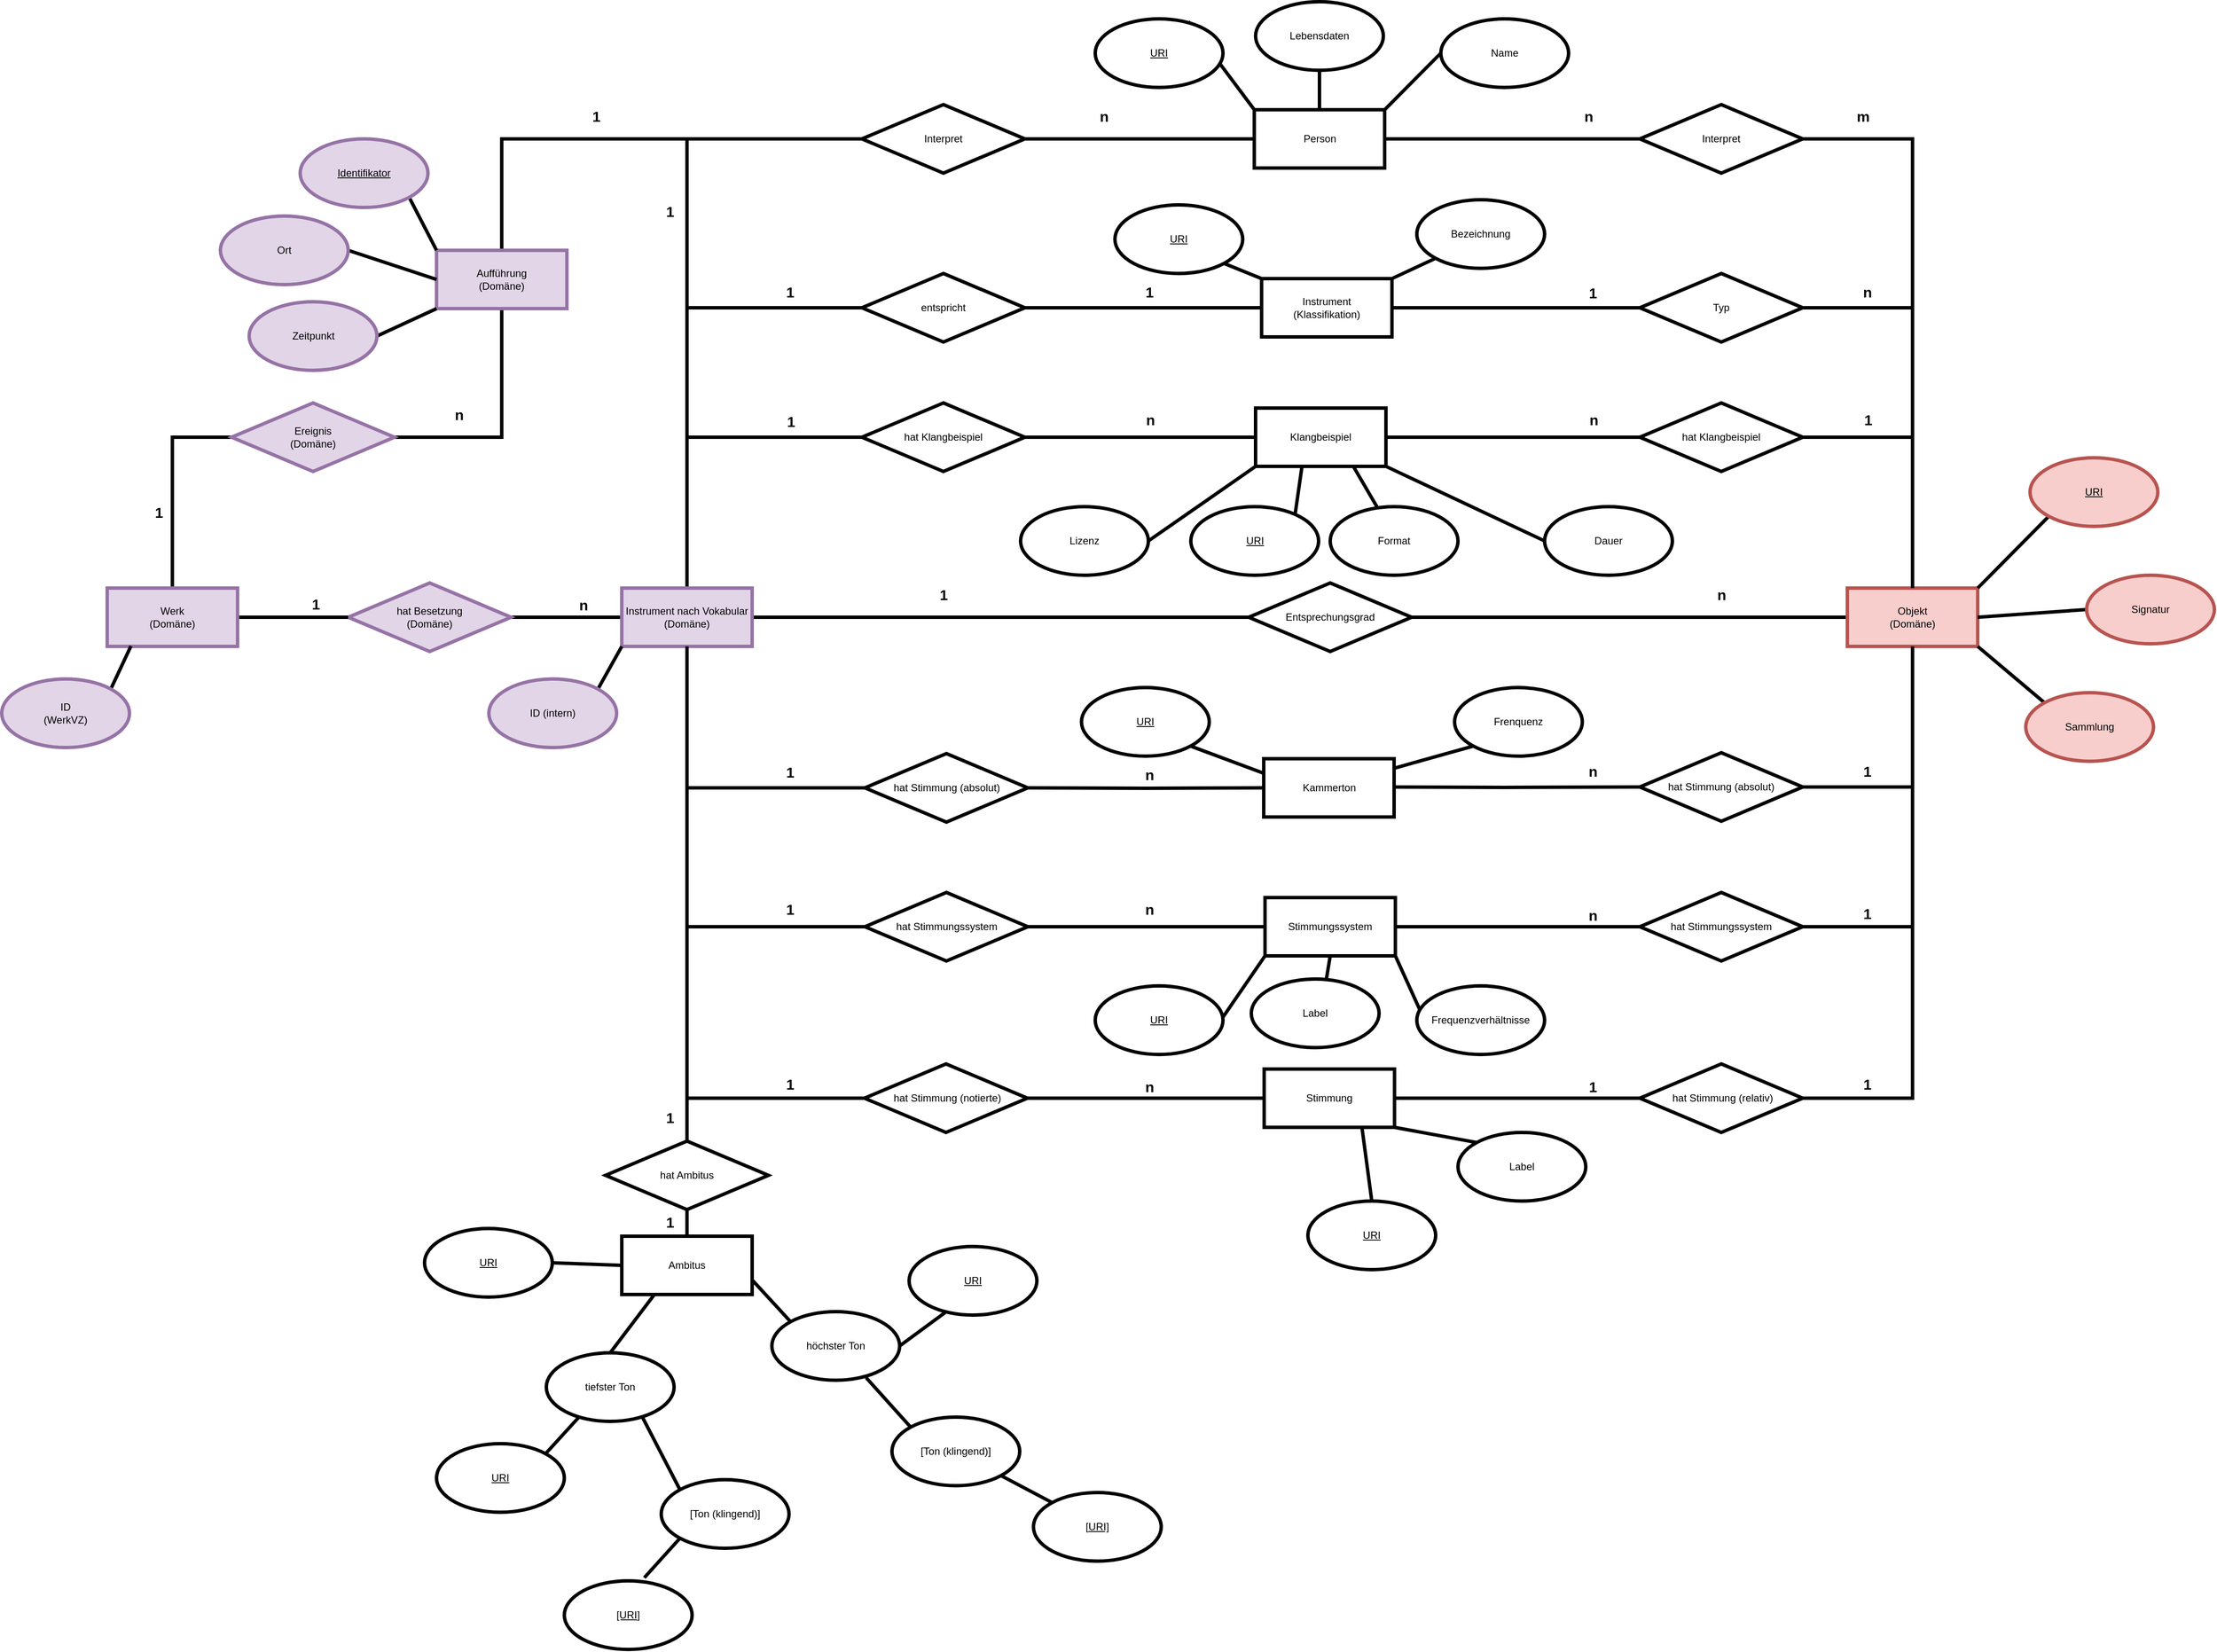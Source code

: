 <mxfile version="12.9.11" type="device"><diagram id="0" name="Page-1"><mxGraphModel dx="1773" dy="1797" grid="1" gridSize="10" guides="1" tooltips="1" connect="1" arrows="0" fold="1" page="1" pageScale="1" pageWidth="827" pageHeight="1169" math="0" shadow="0"><root><mxCell id="0"/><mxCell id="1" parent="0"/><mxCell id="m6ph0pmmL7J3zKuTAGov-68" style="edgeStyle=orthogonalEdgeStyle;rounded=0;orthogonalLoop=1;jettySize=auto;html=1;exitX=1;exitY=0.5;exitDx=0;exitDy=0;entryX=0;entryY=0.5;entryDx=0;entryDy=0;endArrow=none;endFill=0;strokeWidth=4;" parent="1" source="m6ph0pmmL7J3zKuTAGov-38" target="m6ph0pmmL7J3zKuTAGov-53" edge="1"><mxGeometry relative="1" as="geometry"><mxPoint x="216" y="238" as="sourcePoint"/></mxGeometry></mxCell><mxCell id="m6ph0pmmL7J3zKuTAGov-38" value="hat Besetzung&lt;br&gt;(Domäne)" style="rhombus;whiteSpace=wrap;html=1;strokeWidth=4;fillColor=#e1d5e7;strokeColor=#9673a6;" parent="1" vertex="1"><mxGeometry x="-134" y="198" width="190" height="80" as="geometry"/></mxCell><mxCell id="m6ph0pmmL7J3zKuTAGov-72" style="edgeStyle=orthogonalEdgeStyle;rounded=0;orthogonalLoop=1;jettySize=auto;html=1;exitX=1;exitY=0.5;exitDx=0;exitDy=0;entryX=0;entryY=0.5;entryDx=0;entryDy=0;endArrow=none;endFill=0;strokeWidth=4;" parent="1" source="m6ph0pmmL7J3zKuTAGov-44" target="m6ph0pmmL7J3zKuTAGov-56" edge="1"><mxGeometry relative="1" as="geometry"/></mxCell><mxCell id="m6ph0pmmL7J3zKuTAGov-44" value="Interpret" style="rhombus;whiteSpace=wrap;html=1;strokeWidth=4;" parent="1" vertex="1"><mxGeometry x="465" y="-360" width="190" height="80" as="geometry"/></mxCell><mxCell id="m6ph0pmmL7J3zKuTAGov-74" style="edgeStyle=orthogonalEdgeStyle;rounded=0;orthogonalLoop=1;jettySize=auto;html=1;exitX=1;exitY=0.5;exitDx=0;exitDy=0;entryX=0;entryY=0.5;entryDx=0;entryDy=0;endArrow=none;endFill=0;strokeWidth=4;" parent="1" source="m6ph0pmmL7J3zKuTAGov-46" target="m6ph0pmmL7J3zKuTAGov-52" edge="1"><mxGeometry relative="1" as="geometry"/></mxCell><mxCell id="m6ph0pmmL7J3zKuTAGov-46" value="entspricht" style="rhombus;whiteSpace=wrap;html=1;strokeWidth=4;" parent="1" vertex="1"><mxGeometry x="465" y="-163" width="190" height="80" as="geometry"/></mxCell><mxCell id="m6ph0pmmL7J3zKuTAGov-62" style="edgeStyle=orthogonalEdgeStyle;rounded=0;orthogonalLoop=1;jettySize=auto;html=1;exitX=0;exitY=0.5;exitDx=0;exitDy=0;entryX=1;entryY=0.5;entryDx=0;entryDy=0;endArrow=none;endFill=0;strokeWidth=4;" parent="1" source="m6ph0pmmL7J3zKuTAGov-47" target="m6ph0pmmL7J3zKuTAGov-53" edge="1"><mxGeometry relative="1" as="geometry"/></mxCell><mxCell id="m6ph0pmmL7J3zKuTAGov-63" style="edgeStyle=orthogonalEdgeStyle;rounded=0;orthogonalLoop=1;jettySize=auto;html=1;exitX=1;exitY=0.5;exitDx=0;exitDy=0;entryX=0;entryY=0.5;entryDx=0;entryDy=0;endArrow=none;endFill=0;strokeWidth=4;" parent="1" source="m6ph0pmmL7J3zKuTAGov-47" target="m6ph0pmmL7J3zKuTAGov-51" edge="1"><mxGeometry relative="1" as="geometry"><mxPoint x="1333" y="238" as="sourcePoint"/></mxGeometry></mxCell><mxCell id="m6ph0pmmL7J3zKuTAGov-47" value="Entsprechungsgrad" style="rhombus;whiteSpace=wrap;html=1;strokeWidth=4;" parent="1" vertex="1"><mxGeometry x="916" y="198" width="190" height="80" as="geometry"/></mxCell><mxCell id="m6ph0pmmL7J3zKuTAGov-67" style="edgeStyle=orthogonalEdgeStyle;rounded=0;orthogonalLoop=1;jettySize=auto;html=1;exitX=1;exitY=0.5;exitDx=0;exitDy=0;entryX=0;entryY=0.5;entryDx=0;entryDy=0;endArrow=none;endFill=0;strokeWidth=4;" parent="1" source="m6ph0pmmL7J3zKuTAGov-50" target="m6ph0pmmL7J3zKuTAGov-38" edge="1"><mxGeometry relative="1" as="geometry"/></mxCell><mxCell id="Y8khc2EA3Mad9_BCeof_-4" style="edgeStyle=orthogonalEdgeStyle;rounded=0;orthogonalLoop=1;jettySize=auto;html=1;exitX=0.5;exitY=0;exitDx=0;exitDy=0;entryX=0;entryY=0.5;entryDx=0;entryDy=0;endArrow=none;endFill=0;strokeWidth=4;" parent="1" source="m6ph0pmmL7J3zKuTAGov-50" target="Y8khc2EA3Mad9_BCeof_-1" edge="1"><mxGeometry relative="1" as="geometry"/></mxCell><mxCell id="m6ph0pmmL7J3zKuTAGov-50" value="Werk&lt;br&gt;(Domäne)" style="rounded=0;whiteSpace=wrap;html=1;strokeWidth=4;fillColor=#e1d5e7;strokeColor=#9673a6;" parent="1" vertex="1"><mxGeometry x="-415" y="204" width="152" height="68" as="geometry"/></mxCell><mxCell id="m6ph0pmmL7J3zKuTAGov-69" style="edgeStyle=orthogonalEdgeStyle;rounded=0;orthogonalLoop=1;jettySize=auto;html=1;exitX=0.5;exitY=0;exitDx=0;exitDy=0;entryX=1;entryY=0.5;entryDx=0;entryDy=0;endArrow=none;endFill=0;strokeWidth=4;" parent="1" source="m6ph0pmmL7J3zKuTAGov-51" target="m6ph0pmmL7J3zKuTAGov-55" edge="1"><mxGeometry relative="1" as="geometry"/></mxCell><mxCell id="m6ph0pmmL7J3zKuTAGov-51" value="Objekt&lt;br&gt;(Domäne)" style="rounded=0;whiteSpace=wrap;html=1;strokeWidth=4;fillColor=#f8cecc;strokeColor=#b85450;" parent="1" vertex="1"><mxGeometry x="1614" y="204" width="152" height="68" as="geometry"/></mxCell><mxCell id="m6ph0pmmL7J3zKuTAGov-52" value="Instrument &lt;br&gt;(Klassifikation)" style="rounded=0;whiteSpace=wrap;html=1;strokeWidth=4;" parent="1" vertex="1"><mxGeometry x="931" y="-157" width="152" height="68" as="geometry"/></mxCell><mxCell id="m6ph0pmmL7J3zKuTAGov-71" style="edgeStyle=orthogonalEdgeStyle;rounded=0;orthogonalLoop=1;jettySize=auto;html=1;exitX=0.5;exitY=0;exitDx=0;exitDy=0;entryX=0;entryY=0.5;entryDx=0;entryDy=0;endArrow=none;endFill=0;strokeWidth=4;" parent="1" source="m6ph0pmmL7J3zKuTAGov-53" target="m6ph0pmmL7J3zKuTAGov-44" edge="1"><mxGeometry relative="1" as="geometry"/></mxCell><mxCell id="m6ph0pmmL7J3zKuTAGov-73" style="edgeStyle=orthogonalEdgeStyle;rounded=0;orthogonalLoop=1;jettySize=auto;html=1;exitX=0.5;exitY=0;exitDx=0;exitDy=0;endArrow=none;endFill=0;entryX=0;entryY=0.5;entryDx=0;entryDy=0;strokeWidth=4;" parent="1" source="m6ph0pmmL7J3zKuTAGov-53" target="m6ph0pmmL7J3zKuTAGov-46" edge="1"><mxGeometry relative="1" as="geometry"><mxPoint x="299" y="61" as="targetPoint"/></mxGeometry></mxCell><mxCell id="m6ph0pmmL7J3zKuTAGov-75" style="edgeStyle=orthogonalEdgeStyle;rounded=0;orthogonalLoop=1;jettySize=auto;html=1;exitX=0.5;exitY=0;exitDx=0;exitDy=0;entryX=0;entryY=0.5;entryDx=0;entryDy=0;endArrow=none;endFill=0;strokeWidth=4;" parent="1" source="m6ph0pmmL7J3zKuTAGov-53" target="m6ph0pmmL7J3zKuTAGov-59" edge="1"><mxGeometry relative="1" as="geometry"/></mxCell><mxCell id="m6ph0pmmL7J3zKuTAGov-92" style="edgeStyle=orthogonalEdgeStyle;rounded=0;orthogonalLoop=1;jettySize=auto;html=1;exitX=0.5;exitY=1;exitDx=0;exitDy=0;entryX=0;entryY=0.5;entryDx=0;entryDy=0;endArrow=none;endFill=0;strokeWidth=4;" parent="1" source="m6ph0pmmL7J3zKuTAGov-53" target="m6ph0pmmL7J3zKuTAGov-88" edge="1"><mxGeometry relative="1" as="geometry"/></mxCell><mxCell id="m6ph0pmmL7J3zKuTAGov-103" style="edgeStyle=orthogonalEdgeStyle;rounded=0;orthogonalLoop=1;jettySize=auto;html=1;exitX=0.5;exitY=1;exitDx=0;exitDy=0;entryX=0;entryY=0.5;entryDx=0;entryDy=0;endArrow=none;endFill=0;strokeWidth=4;" parent="1" source="m6ph0pmmL7J3zKuTAGov-53" target="m6ph0pmmL7J3zKuTAGov-91" edge="1"><mxGeometry relative="1" as="geometry"/></mxCell><mxCell id="m6ph0pmmL7J3zKuTAGov-53" value="Instrument nach Vokabular&lt;br&gt;(Domäne)" style="rounded=0;whiteSpace=wrap;html=1;strokeWidth=4;fillColor=#e1d5e7;strokeColor=#9673a6;" parent="1" vertex="1"><mxGeometry x="185" y="204" width="152" height="68" as="geometry"/></mxCell><mxCell id="m6ph0pmmL7J3zKuTAGov-70" style="edgeStyle=orthogonalEdgeStyle;rounded=0;orthogonalLoop=1;jettySize=auto;html=1;exitX=0;exitY=0.5;exitDx=0;exitDy=0;entryX=1;entryY=0.5;entryDx=0;entryDy=0;endArrow=none;endFill=0;strokeWidth=4;" parent="1" source="m6ph0pmmL7J3zKuTAGov-55" target="m6ph0pmmL7J3zKuTAGov-56" edge="1"><mxGeometry relative="1" as="geometry"/></mxCell><mxCell id="m6ph0pmmL7J3zKuTAGov-55" value="Interpret" style="rhombus;whiteSpace=wrap;html=1;strokeWidth=4;" parent="1" vertex="1"><mxGeometry x="1372" y="-360" width="190" height="80" as="geometry"/></mxCell><mxCell id="m6ph0pmmL7J3zKuTAGov-56" value="Person" style="rounded=0;whiteSpace=wrap;html=1;strokeWidth=4;" parent="1" vertex="1"><mxGeometry x="922.5" y="-354" width="152" height="68" as="geometry"/></mxCell><mxCell id="m6ph0pmmL7J3zKuTAGov-65" style="edgeStyle=orthogonalEdgeStyle;rounded=0;orthogonalLoop=1;jettySize=auto;html=1;exitX=1;exitY=0.5;exitDx=0;exitDy=0;entryX=0;entryY=0.5;entryDx=0;entryDy=0;endArrow=none;endFill=0;strokeWidth=4;" parent="1" source="m6ph0pmmL7J3zKuTAGov-57" target="m6ph0pmmL7J3zKuTAGov-58" edge="1"><mxGeometry relative="1" as="geometry"/></mxCell><mxCell id="m6ph0pmmL7J3zKuTAGov-152" style="rounded=0;orthogonalLoop=1;jettySize=auto;html=1;exitX=0;exitY=1;exitDx=0;exitDy=0;entryX=1;entryY=0.5;entryDx=0;entryDy=0;endArrow=none;endFill=0;strokeWidth=4;" parent="1" source="m6ph0pmmL7J3zKuTAGov-57" target="m6ph0pmmL7J3zKuTAGov-151" edge="1"><mxGeometry relative="1" as="geometry"/></mxCell><mxCell id="m6ph0pmmL7J3zKuTAGov-153" style="rounded=0;orthogonalLoop=1;jettySize=auto;html=1;exitX=0.355;exitY=1.015;exitDx=0;exitDy=0;entryX=0.815;entryY=0.125;entryDx=0;entryDy=0;endArrow=none;endFill=0;strokeWidth=4;entryPerimeter=0;exitPerimeter=0;" parent="1" source="m6ph0pmmL7J3zKuTAGov-57" target="m6ph0pmmL7J3zKuTAGov-120" edge="1"><mxGeometry relative="1" as="geometry"/></mxCell><mxCell id="m6ph0pmmL7J3zKuTAGov-154" style="rounded=0;orthogonalLoop=1;jettySize=auto;html=1;exitX=0.75;exitY=1;exitDx=0;exitDy=0;endArrow=none;endFill=0;strokeWidth=4;entryX=0.369;entryY=0.013;entryDx=0;entryDy=0;entryPerimeter=0;" parent="1" source="m6ph0pmmL7J3zKuTAGov-57" target="m6ph0pmmL7J3zKuTAGov-150" edge="1"><mxGeometry relative="1" as="geometry"><mxPoint x="1033" y="-127" as="targetPoint"/></mxGeometry></mxCell><mxCell id="m6ph0pmmL7J3zKuTAGov-155" style="rounded=0;orthogonalLoop=1;jettySize=auto;html=1;exitX=1;exitY=1;exitDx=0;exitDy=0;entryX=0;entryY=0.5;entryDx=0;entryDy=0;endArrow=none;endFill=0;strokeWidth=4;" parent="1" source="m6ph0pmmL7J3zKuTAGov-57" target="m6ph0pmmL7J3zKuTAGov-121" edge="1"><mxGeometry relative="1" as="geometry"/></mxCell><mxCell id="m6ph0pmmL7J3zKuTAGov-57" value="Klangbeispiel" style="rounded=0;whiteSpace=wrap;html=1;strokeWidth=4;" parent="1" vertex="1"><mxGeometry x="924" y="-6" width="152" height="68" as="geometry"/></mxCell><mxCell id="m6ph0pmmL7J3zKuTAGov-66" style="edgeStyle=orthogonalEdgeStyle;rounded=0;orthogonalLoop=1;jettySize=auto;html=1;exitX=1;exitY=0.5;exitDx=0;exitDy=0;entryX=0.5;entryY=0;entryDx=0;entryDy=0;endArrow=none;endFill=0;strokeWidth=4;" parent="1" source="m6ph0pmmL7J3zKuTAGov-58" target="m6ph0pmmL7J3zKuTAGov-51" edge="1"><mxGeometry relative="1" as="geometry"><mxPoint x="1725" y="125" as="targetPoint"/></mxGeometry></mxCell><mxCell id="m6ph0pmmL7J3zKuTAGov-58" value="hat Klangbeispiel" style="rhombus;whiteSpace=wrap;html=1;strokeWidth=4;" parent="1" vertex="1"><mxGeometry x="1372" y="-12" width="190" height="80" as="geometry"/></mxCell><mxCell id="m6ph0pmmL7J3zKuTAGov-76" style="edgeStyle=orthogonalEdgeStyle;rounded=0;orthogonalLoop=1;jettySize=auto;html=1;exitX=1;exitY=0.5;exitDx=0;exitDy=0;entryX=0;entryY=0.5;entryDx=0;entryDy=0;endArrow=none;endFill=0;strokeWidth=4;" parent="1" source="m6ph0pmmL7J3zKuTAGov-59" target="m6ph0pmmL7J3zKuTAGov-57" edge="1"><mxGeometry relative="1" as="geometry"/></mxCell><mxCell id="m6ph0pmmL7J3zKuTAGov-59" value="hat Klangbeispiel" style="rhombus;whiteSpace=wrap;html=1;strokeWidth=4;" parent="1" vertex="1"><mxGeometry x="465" y="-12" width="190" height="80" as="geometry"/></mxCell><mxCell id="m6ph0pmmL7J3zKuTAGov-78" style="edgeStyle=orthogonalEdgeStyle;rounded=0;orthogonalLoop=1;jettySize=auto;html=1;exitX=1;exitY=0.5;exitDx=0;exitDy=0;entryX=0.5;entryY=0;entryDx=0;entryDy=0;endArrow=none;endFill=0;strokeWidth=4;" parent="1" source="m6ph0pmmL7J3zKuTAGov-77" target="m6ph0pmmL7J3zKuTAGov-51" edge="1"><mxGeometry relative="1" as="geometry"/></mxCell><mxCell id="m6ph0pmmL7J3zKuTAGov-79" style="rounded=0;orthogonalLoop=1;jettySize=auto;html=1;exitX=0;exitY=0.5;exitDx=0;exitDy=0;entryX=1;entryY=0.5;entryDx=0;entryDy=0;endArrow=none;endFill=0;edgeStyle=orthogonalEdgeStyle;strokeWidth=4;" parent="1" source="m6ph0pmmL7J3zKuTAGov-77" target="m6ph0pmmL7J3zKuTAGov-52" edge="1"><mxGeometry relative="1" as="geometry"/></mxCell><mxCell id="m6ph0pmmL7J3zKuTAGov-77" value="Typ" style="rhombus;whiteSpace=wrap;html=1;strokeWidth=4;" parent="1" vertex="1"><mxGeometry x="1372" y="-163" width="190" height="80" as="geometry"/></mxCell><mxCell id="m6ph0pmmL7J3zKuTAGov-81" value="Ambitus" style="rounded=0;whiteSpace=wrap;html=1;strokeWidth=4;" parent="1" vertex="1"><mxGeometry x="185" y="960" width="152" height="68" as="geometry"/></mxCell><mxCell id="m6ph0pmmL7J3zKuTAGov-101" style="edgeStyle=orthogonalEdgeStyle;rounded=0;orthogonalLoop=1;jettySize=auto;html=1;exitX=1;exitY=0.5;exitDx=0;exitDy=0;entryX=0;entryY=0.5;entryDx=0;entryDy=0;endArrow=none;endFill=0;strokeWidth=4;" parent="1" source="m6ph0pmmL7J3zKuTAGov-82" target="m6ph0pmmL7J3zKuTAGov-100" edge="1"><mxGeometry relative="1" as="geometry"/></mxCell><mxCell id="m6ph0pmmL7J3zKuTAGov-82" value="Stimmungssystem" style="rounded=0;whiteSpace=wrap;html=1;strokeWidth=4;" parent="1" vertex="1"><mxGeometry x="935" y="565" width="152" height="68" as="geometry"/></mxCell><mxCell id="m6ph0pmmL7J3zKuTAGov-94" style="edgeStyle=orthogonalEdgeStyle;rounded=0;orthogonalLoop=1;jettySize=auto;html=1;exitX=1;exitY=0.5;exitDx=0;exitDy=0;endArrow=none;endFill=0;strokeWidth=4;entryX=0;entryY=0.5;entryDx=0;entryDy=0;" parent="1" target="m6ph0pmmL7J3zKuTAGov-89" edge="1"><mxGeometry relative="1" as="geometry"><mxPoint x="1056.25" y="436" as="sourcePoint"/><mxPoint x="1342.75" y="403" as="targetPoint"/></mxGeometry></mxCell><mxCell id="m6ph0pmmL7J3zKuTAGov-83" value="Kammerton" style="rounded=0;whiteSpace=wrap;html=1;strokeWidth=4;" parent="1" vertex="1"><mxGeometry x="933.5" y="403" width="152" height="68" as="geometry"/></mxCell><mxCell id="m6ph0pmmL7J3zKuTAGov-110" style="edgeStyle=orthogonalEdgeStyle;rounded=0;orthogonalLoop=1;jettySize=auto;html=1;exitX=0.5;exitY=0;exitDx=0;exitDy=0;entryX=0.5;entryY=1;entryDx=0;entryDy=0;endArrow=none;endFill=0;strokeWidth=4;" parent="1" source="m6ph0pmmL7J3zKuTAGov-87" target="m6ph0pmmL7J3zKuTAGov-53" edge="1"><mxGeometry relative="1" as="geometry"><mxPoint x="263" y="582" as="sourcePoint"/></mxGeometry></mxCell><mxCell id="m6ph0pmmL7J3zKuTAGov-111" style="edgeStyle=orthogonalEdgeStyle;rounded=0;orthogonalLoop=1;jettySize=auto;html=1;exitX=0.5;exitY=1;exitDx=0;exitDy=0;entryX=0.5;entryY=0;entryDx=0;entryDy=0;endArrow=none;endFill=0;strokeWidth=4;" parent="1" source="m6ph0pmmL7J3zKuTAGov-87" target="m6ph0pmmL7J3zKuTAGov-81" edge="1"><mxGeometry relative="1" as="geometry"><mxPoint x="261" y="916" as="sourcePoint"/></mxGeometry></mxCell><mxCell id="m6ph0pmmL7J3zKuTAGov-87" value="hat Ambitus" style="rhombus;whiteSpace=wrap;html=1;strokeWidth=4;" parent="1" vertex="1"><mxGeometry x="166" y="849" width="190" height="80" as="geometry"/></mxCell><mxCell id="m6ph0pmmL7J3zKuTAGov-93" style="edgeStyle=orthogonalEdgeStyle;rounded=0;orthogonalLoop=1;jettySize=auto;html=1;exitX=1;exitY=0.5;exitDx=0;exitDy=0;entryX=0;entryY=0.5;entryDx=0;entryDy=0;endArrow=none;endFill=0;strokeWidth=4;" parent="1" target="m6ph0pmmL7J3zKuTAGov-83" edge="1"><mxGeometry relative="1" as="geometry"><mxPoint x="658.5" y="437" as="sourcePoint"/></mxGeometry></mxCell><mxCell id="m6ph0pmmL7J3zKuTAGov-88" value="hat Stimmung (absolut)" style="rhombus;whiteSpace=wrap;html=1;strokeWidth=4;" parent="1" vertex="1"><mxGeometry x="468.5" y="397" width="190" height="80" as="geometry"/></mxCell><mxCell id="m6ph0pmmL7J3zKuTAGov-95" style="edgeStyle=orthogonalEdgeStyle;rounded=0;orthogonalLoop=1;jettySize=auto;html=1;exitX=1;exitY=0.5;exitDx=0;exitDy=0;entryX=0.5;entryY=1;entryDx=0;entryDy=0;endArrow=none;endFill=0;strokeWidth=4;" parent="1" source="m6ph0pmmL7J3zKuTAGov-89" target="m6ph0pmmL7J3zKuTAGov-51" edge="1"><mxGeometry relative="1" as="geometry"/></mxCell><mxCell id="m6ph0pmmL7J3zKuTAGov-89" value="hat Stimmung (absolut)" style="rhombus;whiteSpace=wrap;html=1;strokeWidth=4;" parent="1" vertex="1"><mxGeometry x="1372" y="396" width="190" height="80" as="geometry"/></mxCell><mxCell id="m6ph0pmmL7J3zKuTAGov-108" style="edgeStyle=orthogonalEdgeStyle;rounded=0;orthogonalLoop=1;jettySize=auto;html=1;exitX=1;exitY=0.5;exitDx=0;exitDy=0;entryX=0;entryY=0.5;entryDx=0;entryDy=0;endArrow=none;endFill=0;strokeWidth=4;" parent="1" source="m6ph0pmmL7J3zKuTAGov-90" target="m6ph0pmmL7J3zKuTAGov-105" edge="1"><mxGeometry relative="1" as="geometry"/></mxCell><mxCell id="m6ph0pmmL7J3zKuTAGov-90" value="Stimmung" style="rounded=0;whiteSpace=wrap;html=1;strokeWidth=4;" parent="1" vertex="1"><mxGeometry x="934" y="765" width="152" height="68" as="geometry"/></mxCell><mxCell id="m6ph0pmmL7J3zKuTAGov-104" style="edgeStyle=orthogonalEdgeStyle;rounded=0;orthogonalLoop=1;jettySize=auto;html=1;exitX=1;exitY=0.5;exitDx=0;exitDy=0;entryX=0;entryY=0.5;entryDx=0;entryDy=0;endArrow=none;endFill=0;strokeWidth=4;" parent="1" source="m6ph0pmmL7J3zKuTAGov-91" target="m6ph0pmmL7J3zKuTAGov-90" edge="1"><mxGeometry relative="1" as="geometry"/></mxCell><mxCell id="m6ph0pmmL7J3zKuTAGov-91" value="&amp;nbsp;hat Stimmung (notierte)" style="rhombus;whiteSpace=wrap;html=1;strokeWidth=4;" parent="1" vertex="1"><mxGeometry x="468" y="759" width="190" height="80" as="geometry"/></mxCell><mxCell id="m6ph0pmmL7J3zKuTAGov-97" style="edgeStyle=orthogonalEdgeStyle;rounded=0;orthogonalLoop=1;jettySize=auto;html=1;exitX=0;exitY=0.5;exitDx=0;exitDy=0;entryX=0.5;entryY=1;entryDx=0;entryDy=0;endArrow=none;endFill=0;strokeWidth=4;" parent="1" source="m6ph0pmmL7J3zKuTAGov-96" target="m6ph0pmmL7J3zKuTAGov-53" edge="1"><mxGeometry relative="1" as="geometry"/></mxCell><mxCell id="m6ph0pmmL7J3zKuTAGov-98" style="edgeStyle=orthogonalEdgeStyle;rounded=0;orthogonalLoop=1;jettySize=auto;html=1;exitX=1;exitY=0.5;exitDx=0;exitDy=0;entryX=0;entryY=0.5;entryDx=0;entryDy=0;endArrow=none;endFill=0;strokeWidth=4;" parent="1" source="m6ph0pmmL7J3zKuTAGov-96" target="m6ph0pmmL7J3zKuTAGov-82" edge="1"><mxGeometry relative="1" as="geometry"/></mxCell><mxCell id="m6ph0pmmL7J3zKuTAGov-96" value="hat Stimmungssystem" style="rhombus;whiteSpace=wrap;html=1;strokeWidth=4;" parent="1" vertex="1"><mxGeometry x="468.5" y="559" width="190" height="80" as="geometry"/></mxCell><mxCell id="m6ph0pmmL7J3zKuTAGov-102" style="edgeStyle=orthogonalEdgeStyle;rounded=0;orthogonalLoop=1;jettySize=auto;html=1;exitX=1;exitY=0.5;exitDx=0;exitDy=0;entryX=0.5;entryY=1;entryDx=0;entryDy=0;endArrow=none;endFill=0;strokeWidth=4;" parent="1" source="m6ph0pmmL7J3zKuTAGov-100" target="m6ph0pmmL7J3zKuTAGov-51" edge="1"><mxGeometry relative="1" as="geometry"/></mxCell><mxCell id="m6ph0pmmL7J3zKuTAGov-100" value="hat Stimmungssystem" style="rhombus;whiteSpace=wrap;html=1;strokeWidth=4;" parent="1" vertex="1"><mxGeometry x="1372" y="559" width="190" height="80" as="geometry"/></mxCell><mxCell id="m6ph0pmmL7J3zKuTAGov-109" style="edgeStyle=orthogonalEdgeStyle;rounded=0;orthogonalLoop=1;jettySize=auto;html=1;exitX=1;exitY=0.5;exitDx=0;exitDy=0;entryX=0.5;entryY=1;entryDx=0;entryDy=0;endArrow=none;endFill=0;strokeWidth=4;" parent="1" source="m6ph0pmmL7J3zKuTAGov-105" target="m6ph0pmmL7J3zKuTAGov-51" edge="1"><mxGeometry relative="1" as="geometry"/></mxCell><mxCell id="m6ph0pmmL7J3zKuTAGov-105" value="&amp;nbsp;hat Stimmung (relativ)" style="rhombus;whiteSpace=wrap;html=1;strokeWidth=4;" parent="1" vertex="1"><mxGeometry x="1372" y="759" width="190" height="80" as="geometry"/></mxCell><mxCell id="m6ph0pmmL7J3zKuTAGov-120" value="&lt;u&gt;URI&lt;/u&gt;" style="ellipse;whiteSpace=wrap;html=1;strokeWidth=4;" parent="1" vertex="1"><mxGeometry x="848.5" y="109" width="149" height="80" as="geometry"/></mxCell><mxCell id="m6ph0pmmL7J3zKuTAGov-121" value="Dauer" style="ellipse;whiteSpace=wrap;html=1;strokeWidth=4;" parent="1" vertex="1"><mxGeometry x="1261" y="109" width="149" height="80" as="geometry"/></mxCell><mxCell id="m6ph0pmmL7J3zKuTAGov-156" style="edgeStyle=none;rounded=0;orthogonalLoop=1;jettySize=auto;html=1;exitX=1;exitY=1;exitDx=0;exitDy=0;entryX=0;entryY=0;entryDx=0;entryDy=0;endArrow=none;endFill=0;strokeWidth=4;" parent="1" source="m6ph0pmmL7J3zKuTAGov-122" target="m6ph0pmmL7J3zKuTAGov-52" edge="1"><mxGeometry relative="1" as="geometry"/></mxCell><mxCell id="m6ph0pmmL7J3zKuTAGov-122" value="&lt;u&gt;URI&lt;/u&gt;" style="ellipse;whiteSpace=wrap;html=1;strokeWidth=4;" parent="1" vertex="1"><mxGeometry x="760" y="-243" width="149" height="80" as="geometry"/></mxCell><mxCell id="m6ph0pmmL7J3zKuTAGov-157" style="edgeStyle=none;rounded=0;orthogonalLoop=1;jettySize=auto;html=1;exitX=0;exitY=1;exitDx=0;exitDy=0;entryX=1;entryY=0;entryDx=0;entryDy=0;endArrow=none;endFill=0;strokeWidth=4;" parent="1" source="m6ph0pmmL7J3zKuTAGov-123" target="m6ph0pmmL7J3zKuTAGov-52" edge="1"><mxGeometry relative="1" as="geometry"><mxPoint x="1134.238" y="-174.493" as="sourcePoint"/></mxGeometry></mxCell><mxCell id="m6ph0pmmL7J3zKuTAGov-123" value="Bezeichnung" style="ellipse;whiteSpace=wrap;html=1;strokeWidth=4;" parent="1" vertex="1"><mxGeometry x="1112" y="-249" width="149" height="80" as="geometry"/></mxCell><mxCell id="m6ph0pmmL7J3zKuTAGov-167" style="edgeStyle=none;rounded=0;orthogonalLoop=1;jettySize=auto;html=1;exitX=0;exitY=0;exitDx=0;exitDy=0;entryX=1;entryY=1;entryDx=0;entryDy=0;endArrow=none;endFill=0;strokeWidth=4;" parent="1" source="m6ph0pmmL7J3zKuTAGov-124" target="m6ph0pmmL7J3zKuTAGov-51" edge="1"><mxGeometry relative="1" as="geometry"/></mxCell><mxCell id="m6ph0pmmL7J3zKuTAGov-124" value="Sammlung" style="ellipse;whiteSpace=wrap;html=1;strokeWidth=4;fillColor=#f8cecc;strokeColor=#b85450;" parent="1" vertex="1"><mxGeometry x="1822" y="326" width="149" height="80" as="geometry"/></mxCell><mxCell id="m6ph0pmmL7J3zKuTAGov-168" style="edgeStyle=none;rounded=0;orthogonalLoop=1;jettySize=auto;html=1;exitX=0;exitY=0.5;exitDx=0;exitDy=0;entryX=1;entryY=0.5;entryDx=0;entryDy=0;endArrow=none;endFill=0;strokeWidth=4;" parent="1" source="m6ph0pmmL7J3zKuTAGov-125" target="m6ph0pmmL7J3zKuTAGov-51" edge="1"><mxGeometry relative="1" as="geometry"/></mxCell><mxCell id="m6ph0pmmL7J3zKuTAGov-125" value="Signatur" style="ellipse;whiteSpace=wrap;html=1;strokeWidth=4;fillColor=#f8cecc;strokeColor=#b85450;" parent="1" vertex="1"><mxGeometry x="1893" y="189" width="149" height="80" as="geometry"/></mxCell><mxCell id="m6ph0pmmL7J3zKuTAGov-166" style="edgeStyle=none;rounded=0;orthogonalLoop=1;jettySize=auto;html=1;exitX=0;exitY=1;exitDx=0;exitDy=0;entryX=1;entryY=0;entryDx=0;entryDy=0;endArrow=none;endFill=0;strokeWidth=4;" parent="1" source="m6ph0pmmL7J3zKuTAGov-126" target="m6ph0pmmL7J3zKuTAGov-51" edge="1"><mxGeometry relative="1" as="geometry"/></mxCell><mxCell id="m6ph0pmmL7J3zKuTAGov-126" value="&lt;u&gt;URI&lt;/u&gt;" style="ellipse;whiteSpace=wrap;html=1;strokeWidth=4;fillColor=#f8cecc;strokeColor=#b85450;" parent="1" vertex="1"><mxGeometry x="1827" y="52" width="149" height="80" as="geometry"/></mxCell><mxCell id="m6ph0pmmL7J3zKuTAGov-160" style="edgeStyle=none;rounded=0;orthogonalLoop=1;jettySize=auto;html=1;exitX=0;exitY=0.5;exitDx=0;exitDy=0;entryX=1;entryY=0;entryDx=0;entryDy=0;endArrow=none;endFill=0;strokeWidth=4;" parent="1" source="m6ph0pmmL7J3zKuTAGov-127" target="m6ph0pmmL7J3zKuTAGov-56" edge="1"><mxGeometry relative="1" as="geometry"><mxPoint x="1186.238" y="-254.507" as="sourcePoint"/></mxGeometry></mxCell><mxCell id="m6ph0pmmL7J3zKuTAGov-127" value="Name" style="ellipse;whiteSpace=wrap;html=1;strokeWidth=4;" parent="1" vertex="1"><mxGeometry x="1140" y="-460" width="149" height="80" as="geometry"/></mxCell><mxCell id="m6ph0pmmL7J3zKuTAGov-158" style="edgeStyle=none;rounded=0;orthogonalLoop=1;jettySize=auto;html=1;exitX=0.729;exitY=0.038;exitDx=0;exitDy=0;entryX=0;entryY=0;entryDx=0;entryDy=0;endArrow=none;endFill=0;strokeWidth=4;exitPerimeter=0;" parent="1" source="m6ph0pmmL7J3zKuTAGov-128" target="m6ph0pmmL7J3zKuTAGov-56" edge="1"><mxGeometry relative="1" as="geometry"><mxPoint x="823.762" y="-258.507" as="sourcePoint"/></mxGeometry></mxCell><mxCell id="m6ph0pmmL7J3zKuTAGov-128" value="&lt;u&gt;URI&lt;/u&gt;" style="ellipse;whiteSpace=wrap;html=1;strokeWidth=4;" parent="1" vertex="1"><mxGeometry x="737" y="-460" width="149" height="80" as="geometry"/></mxCell><mxCell id="m6ph0pmmL7J3zKuTAGov-159" style="edgeStyle=none;rounded=0;orthogonalLoop=1;jettySize=auto;html=1;exitX=0.5;exitY=0;exitDx=0;exitDy=0;entryX=0.5;entryY=0;entryDx=0;entryDy=0;endArrow=none;endFill=0;strokeWidth=4;" parent="1" source="m6ph0pmmL7J3zKuTAGov-129" target="m6ph0pmmL7J3zKuTAGov-56" edge="1"><mxGeometry relative="1" as="geometry"><mxPoint x="1000" y="-266" as="sourcePoint"/></mxGeometry></mxCell><mxCell id="m6ph0pmmL7J3zKuTAGov-129" value="Lebensdaten" style="ellipse;whiteSpace=wrap;html=1;strokeWidth=4;" parent="1" vertex="1"><mxGeometry x="924" y="-480" width="149" height="80" as="geometry"/></mxCell><mxCell id="m6ph0pmmL7J3zKuTAGov-161" style="edgeStyle=none;rounded=0;orthogonalLoop=1;jettySize=auto;html=1;exitX=1;exitY=1;exitDx=0;exitDy=0;entryX=0;entryY=0.25;entryDx=0;entryDy=0;endArrow=none;endFill=0;strokeWidth=4;" parent="1" source="m6ph0pmmL7J3zKuTAGov-130" target="m6ph0pmmL7J3zKuTAGov-83" edge="1"><mxGeometry relative="1" as="geometry"/></mxCell><mxCell id="m6ph0pmmL7J3zKuTAGov-130" value="&lt;u&gt;URI&lt;/u&gt;" style="ellipse;whiteSpace=wrap;html=1;strokeWidth=4;" parent="1" vertex="1"><mxGeometry x="721" y="320" width="149" height="80" as="geometry"/></mxCell><mxCell id="m6ph0pmmL7J3zKuTAGov-165" style="edgeStyle=none;rounded=0;orthogonalLoop=1;jettySize=auto;html=1;exitX=0;exitY=1;exitDx=0;exitDy=0;entryX=1;entryY=1;entryDx=0;entryDy=0;endArrow=none;endFill=0;strokeWidth=4;" parent="1" source="m6ph0pmmL7J3zKuTAGov-131" target="m6ph0pmmL7J3zKuTAGov-82" edge="1"><mxGeometry relative="1" as="geometry"/></mxCell><mxCell id="m6ph0pmmL7J3zKuTAGov-131" value="Frequenzverhältnisse" style="ellipse;whiteSpace=wrap;html=1;strokeWidth=4;" parent="1" vertex="1"><mxGeometry x="1112" y="668" width="149" height="80" as="geometry"/></mxCell><mxCell id="m6ph0pmmL7J3zKuTAGov-169" style="edgeStyle=none;rounded=0;orthogonalLoop=1;jettySize=auto;html=1;exitX=0.5;exitY=0;exitDx=0;exitDy=0;entryX=0.75;entryY=1;entryDx=0;entryDy=0;endArrow=none;endFill=0;strokeWidth=4;" parent="1" source="m6ph0pmmL7J3zKuTAGov-132" target="m6ph0pmmL7J3zKuTAGov-90" edge="1"><mxGeometry relative="1" as="geometry"/></mxCell><mxCell id="m6ph0pmmL7J3zKuTAGov-132" value="&lt;u&gt;URI&lt;/u&gt;" style="ellipse;whiteSpace=wrap;html=1;strokeWidth=4;" parent="1" vertex="1"><mxGeometry x="985" y="919" width="149" height="80" as="geometry"/></mxCell><mxCell id="m6ph0pmmL7J3zKuTAGov-162" style="edgeStyle=none;rounded=0;orthogonalLoop=1;jettySize=auto;html=1;exitX=0;exitY=1;exitDx=0;exitDy=0;entryX=1.003;entryY=0.162;entryDx=0;entryDy=0;entryPerimeter=0;endArrow=none;endFill=0;strokeWidth=4;" parent="1" source="m6ph0pmmL7J3zKuTAGov-136" target="m6ph0pmmL7J3zKuTAGov-83" edge="1"><mxGeometry relative="1" as="geometry"/></mxCell><mxCell id="m6ph0pmmL7J3zKuTAGov-136" value="Frenquenz" style="ellipse;whiteSpace=wrap;html=1;strokeWidth=4;" parent="1" vertex="1"><mxGeometry x="1156" y="320" width="149" height="80" as="geometry"/></mxCell><mxCell id="m6ph0pmmL7J3zKuTAGov-163" style="edgeStyle=none;rounded=0;orthogonalLoop=1;jettySize=auto;html=1;exitX=1;exitY=1;exitDx=0;exitDy=0;entryX=0;entryY=1;entryDx=0;entryDy=0;endArrow=none;endFill=0;strokeWidth=4;" parent="1" source="m6ph0pmmL7J3zKuTAGov-137" target="m6ph0pmmL7J3zKuTAGov-82" edge="1"><mxGeometry relative="1" as="geometry"/></mxCell><mxCell id="m6ph0pmmL7J3zKuTAGov-137" value="&lt;u&gt;URI&lt;/u&gt;" style="ellipse;whiteSpace=wrap;html=1;strokeWidth=4;" parent="1" vertex="1"><mxGeometry x="737" y="668" width="149" height="80" as="geometry"/></mxCell><mxCell id="m6ph0pmmL7J3zKuTAGov-170" style="edgeStyle=none;rounded=0;orthogonalLoop=1;jettySize=auto;html=1;exitX=0;exitY=0;exitDx=0;exitDy=0;entryX=1;entryY=1;entryDx=0;entryDy=0;endArrow=none;endFill=0;strokeWidth=4;" parent="1" source="m6ph0pmmL7J3zKuTAGov-138" target="m6ph0pmmL7J3zKuTAGov-90" edge="1"><mxGeometry relative="1" as="geometry"/></mxCell><mxCell id="m6ph0pmmL7J3zKuTAGov-138" value="Label" style="ellipse;whiteSpace=wrap;html=1;strokeWidth=4;" parent="1" vertex="1"><mxGeometry x="1160" y="839" width="149" height="80" as="geometry"/></mxCell><mxCell id="m6ph0pmmL7J3zKuTAGov-164" style="edgeStyle=none;rounded=0;orthogonalLoop=1;jettySize=auto;html=1;exitX=0.5;exitY=1;exitDx=0;exitDy=0;entryX=0.5;entryY=1;entryDx=0;entryDy=0;endArrow=none;endFill=0;strokeWidth=4;" parent="1" source="m6ph0pmmL7J3zKuTAGov-139" target="m6ph0pmmL7J3zKuTAGov-82" edge="1"><mxGeometry relative="1" as="geometry"/></mxCell><mxCell id="m6ph0pmmL7J3zKuTAGov-139" value="Label" style="ellipse;whiteSpace=wrap;html=1;strokeWidth=4;" parent="1" vertex="1"><mxGeometry x="919" y="660" width="149" height="80" as="geometry"/></mxCell><mxCell id="m6ph0pmmL7J3zKuTAGov-172" style="edgeStyle=none;rounded=0;orthogonalLoop=1;jettySize=auto;html=1;exitX=0.5;exitY=0;exitDx=0;exitDy=0;entryX=0.25;entryY=1;entryDx=0;entryDy=0;endArrow=none;endFill=0;strokeWidth=4;" parent="1" source="m6ph0pmmL7J3zKuTAGov-140" target="m6ph0pmmL7J3zKuTAGov-81" edge="1"><mxGeometry relative="1" as="geometry"/></mxCell><mxCell id="m6ph0pmmL7J3zKuTAGov-140" value="tiefster Ton" style="ellipse;whiteSpace=wrap;html=1;strokeWidth=4;" parent="1" vertex="1"><mxGeometry x="97" y="1096" width="149" height="80" as="geometry"/></mxCell><mxCell id="m6ph0pmmL7J3zKuTAGov-171" style="edgeStyle=none;rounded=0;orthogonalLoop=1;jettySize=auto;html=1;exitX=1;exitY=0.5;exitDx=0;exitDy=0;entryX=0;entryY=0.5;entryDx=0;entryDy=0;endArrow=none;endFill=0;strokeWidth=4;" parent="1" source="m6ph0pmmL7J3zKuTAGov-141" target="m6ph0pmmL7J3zKuTAGov-81" edge="1"><mxGeometry relative="1" as="geometry"/></mxCell><mxCell id="m6ph0pmmL7J3zKuTAGov-141" value="&lt;u&gt;URI&lt;/u&gt;" style="ellipse;whiteSpace=wrap;html=1;strokeWidth=4;" parent="1" vertex="1"><mxGeometry x="-45" y="951" width="149" height="80" as="geometry"/></mxCell><mxCell id="m6ph0pmmL7J3zKuTAGov-174" style="edgeStyle=none;rounded=0;orthogonalLoop=1;jettySize=auto;html=1;exitX=0;exitY=0;exitDx=0;exitDy=0;entryX=0.752;entryY=0.938;entryDx=0;entryDy=0;entryPerimeter=0;endArrow=none;endFill=0;strokeWidth=4;" parent="1" source="m6ph0pmmL7J3zKuTAGov-142" target="m6ph0pmmL7J3zKuTAGov-140" edge="1"><mxGeometry relative="1" as="geometry"/></mxCell><mxCell id="m6ph0pmmL7J3zKuTAGov-142" value="[Ton (klingend)]" style="ellipse;whiteSpace=wrap;html=1;strokeWidth=4;" parent="1" vertex="1"><mxGeometry x="231" y="1244" width="149" height="80" as="geometry"/></mxCell><mxCell id="m6ph0pmmL7J3zKuTAGov-143" value="&lt;u&gt;URI&lt;/u&gt;" style="ellipse;whiteSpace=wrap;html=1;strokeWidth=4;" parent="1" vertex="1"><mxGeometry x="520" y="972" width="149" height="80" as="geometry"/></mxCell><mxCell id="m6ph0pmmL7J3zKuTAGov-176" style="edgeStyle=none;rounded=0;orthogonalLoop=1;jettySize=auto;html=1;exitX=0;exitY=0;exitDx=0;exitDy=0;entryX=1;entryY=0.75;entryDx=0;entryDy=0;endArrow=none;endFill=0;strokeWidth=4;" parent="1" source="m6ph0pmmL7J3zKuTAGov-144" target="m6ph0pmmL7J3zKuTAGov-81" edge="1"><mxGeometry relative="1" as="geometry"/></mxCell><mxCell id="m6ph0pmmL7J3zKuTAGov-144" value="höchster Ton" style="ellipse;whiteSpace=wrap;html=1;strokeWidth=4;" parent="1" vertex="1"><mxGeometry x="360" y="1048" width="149" height="80" as="geometry"/></mxCell><mxCell id="m6ph0pmmL7J3zKuTAGov-173" style="edgeStyle=none;rounded=0;orthogonalLoop=1;jettySize=auto;html=1;exitX=1;exitY=0;exitDx=0;exitDy=0;entryX=0.255;entryY=0.938;entryDx=0;entryDy=0;endArrow=none;endFill=0;strokeWidth=4;entryPerimeter=0;" parent="1" source="m6ph0pmmL7J3zKuTAGov-145" target="m6ph0pmmL7J3zKuTAGov-140" edge="1"><mxGeometry relative="1" as="geometry"/></mxCell><mxCell id="m6ph0pmmL7J3zKuTAGov-145" value="&lt;u&gt;URI&lt;/u&gt;" style="ellipse;whiteSpace=wrap;html=1;strokeWidth=4;" parent="1" vertex="1"><mxGeometry x="-31" y="1202" width="149" height="80" as="geometry"/></mxCell><mxCell id="m6ph0pmmL7J3zKuTAGov-177" style="edgeStyle=none;rounded=0;orthogonalLoop=1;jettySize=auto;html=1;exitX=0;exitY=0;exitDx=0;exitDy=0;entryX=0.738;entryY=0.963;entryDx=0;entryDy=0;entryPerimeter=0;endArrow=none;endFill=0;strokeWidth=4;" parent="1" source="m6ph0pmmL7J3zKuTAGov-146" target="m6ph0pmmL7J3zKuTAGov-144" edge="1"><mxGeometry relative="1" as="geometry"/></mxCell><mxCell id="m6ph0pmmL7J3zKuTAGov-178" style="edgeStyle=none;rounded=0;orthogonalLoop=1;jettySize=auto;html=1;exitX=1;exitY=0.5;exitDx=0;exitDy=0;entryX=0.282;entryY=0.963;entryDx=0;entryDy=0;entryPerimeter=0;endArrow=none;endFill=0;strokeWidth=4;" parent="1" source="m6ph0pmmL7J3zKuTAGov-144" target="m6ph0pmmL7J3zKuTAGov-143" edge="1"><mxGeometry relative="1" as="geometry"/></mxCell><mxCell id="m6ph0pmmL7J3zKuTAGov-146" value="[Ton (klingend)]" style="ellipse;whiteSpace=wrap;html=1;strokeWidth=4;" parent="1" vertex="1"><mxGeometry x="500" y="1171" width="149" height="80" as="geometry"/></mxCell><mxCell id="m6ph0pmmL7J3zKuTAGov-175" style="edgeStyle=none;rounded=0;orthogonalLoop=1;jettySize=auto;html=1;exitX=0.626;exitY=-0.046;exitDx=0;exitDy=0;entryX=0;entryY=1;entryDx=0;entryDy=0;endArrow=none;endFill=0;strokeWidth=4;exitPerimeter=0;" parent="1" source="m6ph0pmmL7J3zKuTAGov-147" target="m6ph0pmmL7J3zKuTAGov-142" edge="1"><mxGeometry relative="1" as="geometry"><mxPoint x="204.762" y="1360.493" as="sourcePoint"/></mxGeometry></mxCell><mxCell id="m6ph0pmmL7J3zKuTAGov-147" value="&lt;u&gt;[URI&lt;/u&gt;]" style="ellipse;whiteSpace=wrap;html=1;strokeWidth=4;" parent="1" vertex="1"><mxGeometry x="118" y="1362" width="149" height="80" as="geometry"/></mxCell><mxCell id="m6ph0pmmL7J3zKuTAGov-179" style="edgeStyle=none;rounded=0;orthogonalLoop=1;jettySize=auto;html=1;exitX=0;exitY=0;exitDx=0;exitDy=0;entryX=1;entryY=1;entryDx=0;entryDy=0;endArrow=none;endFill=0;strokeWidth=4;" parent="1" source="m6ph0pmmL7J3zKuTAGov-148" target="m6ph0pmmL7J3zKuTAGov-146" edge="1"><mxGeometry relative="1" as="geometry"/></mxCell><mxCell id="m6ph0pmmL7J3zKuTAGov-148" value="[&lt;u&gt;URI]&lt;/u&gt;" style="ellipse;whiteSpace=wrap;html=1;strokeWidth=4;" parent="1" vertex="1"><mxGeometry x="665" y="1259" width="149" height="80" as="geometry"/></mxCell><mxCell id="m6ph0pmmL7J3zKuTAGov-150" value="Format" style="ellipse;whiteSpace=wrap;html=1;strokeWidth=4;" parent="1" vertex="1"><mxGeometry x="1011" y="109" width="149" height="80" as="geometry"/></mxCell><mxCell id="m6ph0pmmL7J3zKuTAGov-151" value="Lizenz" style="ellipse;whiteSpace=wrap;html=1;strokeWidth=4;" parent="1" vertex="1"><mxGeometry x="650" y="109" width="149" height="80" as="geometry"/></mxCell><mxCell id="m6ph0pmmL7J3zKuTAGov-184" style="edgeStyle=none;rounded=0;orthogonalLoop=1;jettySize=auto;html=1;exitX=1;exitY=0;exitDx=0;exitDy=0;entryX=0.182;entryY=0.995;entryDx=0;entryDy=0;entryPerimeter=0;endArrow=none;endFill=0;strokeWidth=4;" parent="1" source="m6ph0pmmL7J3zKuTAGov-180" target="m6ph0pmmL7J3zKuTAGov-50" edge="1"><mxGeometry relative="1" as="geometry"/></mxCell><mxCell id="m6ph0pmmL7J3zKuTAGov-180" value="&lt;div&gt;ID&lt;/div&gt;&lt;div&gt;(WerkVZ)&lt;/div&gt;" style="ellipse;whiteSpace=wrap;html=1;strokeWidth=4;fillColor=#e1d5e7;strokeColor=#9673a6;" parent="1" vertex="1"><mxGeometry x="-538" y="310" width="149" height="80" as="geometry"/></mxCell><mxCell id="m6ph0pmmL7J3zKuTAGov-185" style="edgeStyle=none;rounded=0;orthogonalLoop=1;jettySize=auto;html=1;exitX=1;exitY=0;exitDx=0;exitDy=0;entryX=0;entryY=1;entryDx=0;entryDy=0;endArrow=none;endFill=0;strokeWidth=4;" parent="1" source="m6ph0pmmL7J3zKuTAGov-182" target="m6ph0pmmL7J3zKuTAGov-53" edge="1"><mxGeometry relative="1" as="geometry"/></mxCell><mxCell id="m6ph0pmmL7J3zKuTAGov-182" value="ID (intern)" style="ellipse;whiteSpace=wrap;html=1;strokeWidth=4;fillColor=#e1d5e7;strokeColor=#9673a6;" parent="1" vertex="1"><mxGeometry x="30" y="310" width="149" height="80" as="geometry"/></mxCell><mxCell id="Y8khc2EA3Mad9_BCeof_-5" style="edgeStyle=orthogonalEdgeStyle;rounded=0;orthogonalLoop=1;jettySize=auto;html=1;exitX=1;exitY=0.5;exitDx=0;exitDy=0;entryX=0.5;entryY=1;entryDx=0;entryDy=0;endArrow=none;endFill=0;strokeWidth=4;" parent="1" source="Y8khc2EA3Mad9_BCeof_-1" target="Y8khc2EA3Mad9_BCeof_-3" edge="1"><mxGeometry relative="1" as="geometry"/></mxCell><mxCell id="Y8khc2EA3Mad9_BCeof_-1" value="Ereignis&lt;br&gt;(Domäne)" style="rhombus;whiteSpace=wrap;html=1;strokeWidth=4;fillColor=#e1d5e7;strokeColor=#9673a6;" parent="1" vertex="1"><mxGeometry x="-270" y="-12" width="190" height="80" as="geometry"/></mxCell><mxCell id="Y8khc2EA3Mad9_BCeof_-6" style="edgeStyle=orthogonalEdgeStyle;rounded=0;orthogonalLoop=1;jettySize=auto;html=1;exitX=0.5;exitY=0;exitDx=0;exitDy=0;endArrow=none;endFill=0;strokeWidth=4;entryX=0;entryY=0.5;entryDx=0;entryDy=0;" parent="1" source="Y8khc2EA3Mad9_BCeof_-3" target="m6ph0pmmL7J3zKuTAGov-44" edge="1"><mxGeometry relative="1" as="geometry"><mxPoint x="50" y="-420" as="targetPoint"/></mxGeometry></mxCell><mxCell id="Y8khc2EA3Mad9_BCeof_-3" value="Aufführung&lt;br&gt;(Domäne)" style="rounded=0;whiteSpace=wrap;html=1;strokeWidth=4;fillColor=#e1d5e7;strokeColor=#9673a6;" parent="1" vertex="1"><mxGeometry x="-31" y="-190" width="152" height="68" as="geometry"/></mxCell><mxCell id="Y8khc2EA3Mad9_BCeof_-10" style="rounded=0;orthogonalLoop=1;jettySize=auto;html=1;exitX=1;exitY=1;exitDx=0;exitDy=0;entryX=0;entryY=0;entryDx=0;entryDy=0;endArrow=none;endFill=0;strokeWidth=4;" parent="1" source="Y8khc2EA3Mad9_BCeof_-7" target="Y8khc2EA3Mad9_BCeof_-3" edge="1"><mxGeometry relative="1" as="geometry"/></mxCell><mxCell id="Y8khc2EA3Mad9_BCeof_-7" value="&lt;u&gt;Identifikator&lt;/u&gt;" style="ellipse;whiteSpace=wrap;html=1;strokeWidth=4;fillColor=#e1d5e7;strokeColor=#9673a6;" parent="1" vertex="1"><mxGeometry x="-190" y="-320" width="149" height="80" as="geometry"/></mxCell><mxCell id="Y8khc2EA3Mad9_BCeof_-9" style="rounded=0;orthogonalLoop=1;jettySize=auto;html=1;exitX=1;exitY=0.5;exitDx=0;exitDy=0;entryX=0;entryY=1;entryDx=0;entryDy=0;endArrow=none;endFill=0;strokeWidth=4;" parent="1" source="Y8khc2EA3Mad9_BCeof_-8" target="Y8khc2EA3Mad9_BCeof_-3" edge="1"><mxGeometry relative="1" as="geometry"/></mxCell><mxCell id="Y8khc2EA3Mad9_BCeof_-8" value="Zeitpunkt" style="ellipse;whiteSpace=wrap;html=1;strokeWidth=4;fillColor=#e1d5e7;strokeColor=#9673a6;" parent="1" vertex="1"><mxGeometry x="-249.5" y="-130" width="149" height="80" as="geometry"/></mxCell><mxCell id="Y8khc2EA3Mad9_BCeof_-12" style="edgeStyle=none;rounded=0;orthogonalLoop=1;jettySize=auto;html=1;exitX=1;exitY=0.5;exitDx=0;exitDy=0;entryX=0;entryY=0.5;entryDx=0;entryDy=0;endArrow=none;endFill=0;strokeWidth=4;" parent="1" source="Y8khc2EA3Mad9_BCeof_-11" target="Y8khc2EA3Mad9_BCeof_-3" edge="1"><mxGeometry relative="1" as="geometry"/></mxCell><mxCell id="Y8khc2EA3Mad9_BCeof_-11" value="Ort" style="ellipse;whiteSpace=wrap;html=1;strokeWidth=4;fillColor=#e1d5e7;strokeColor=#9673a6;" parent="1" vertex="1"><mxGeometry x="-283" y="-230" width="149" height="80" as="geometry"/></mxCell><mxCell id="Y8khc2EA3Mad9_BCeof_-17" value="n" style="text;html=1;align=center;verticalAlign=middle;resizable=0;points=[];autosize=1;fontStyle=1;fontSize=17;" parent="1" vertex="1"><mxGeometry x="1452" y="198" width="30" height="30" as="geometry"/></mxCell><mxCell id="Y8khc2EA3Mad9_BCeof_-18" value="1" style="text;html=1;align=center;verticalAlign=middle;resizable=0;points=[];autosize=1;fontStyle=1;fontSize=17;" parent="1" vertex="1"><mxGeometry x="550" y="198" width="20" height="30" as="geometry"/></mxCell><mxCell id="Y8khc2EA3Mad9_BCeof_-19" value="1" style="text;html=1;align=center;verticalAlign=middle;resizable=0;points=[];autosize=1;fontStyle=1;fontSize=17;" parent="1" vertex="1"><mxGeometry x="371" y="405" width="20" height="30" as="geometry"/></mxCell><mxCell id="Y8khc2EA3Mad9_BCeof_-20" value="n" style="text;html=1;align=center;verticalAlign=middle;resizable=0;points=[];autosize=1;fontStyle=1;fontSize=17;" parent="1" vertex="1"><mxGeometry x="785" y="408" width="30" height="30" as="geometry"/></mxCell><mxCell id="Y8khc2EA3Mad9_BCeof_-21" value="1" style="text;html=1;align=center;verticalAlign=middle;resizable=0;points=[];autosize=1;fontStyle=1;fontSize=17;" parent="1" vertex="1"><mxGeometry x="1627" y="404" width="20" height="30" as="geometry"/></mxCell><mxCell id="Y8khc2EA3Mad9_BCeof_-22" value="n" style="text;html=1;align=center;verticalAlign=middle;resizable=0;points=[];autosize=1;fontStyle=1;fontSize=17;" parent="1" vertex="1"><mxGeometry x="1302" y="404" width="30" height="30" as="geometry"/></mxCell><mxCell id="Y8khc2EA3Mad9_BCeof_-23" value="1" style="text;html=1;align=center;verticalAlign=middle;resizable=0;points=[];autosize=1;fontStyle=1;fontSize=17;" parent="1" vertex="1"><mxGeometry x="371" y="565" width="20" height="30" as="geometry"/></mxCell><mxCell id="Y8khc2EA3Mad9_BCeof_-24" value="n" style="text;html=1;align=center;verticalAlign=middle;resizable=0;points=[];autosize=1;fontStyle=1;fontSize=17;" parent="1" vertex="1"><mxGeometry x="785" y="565" width="30" height="30" as="geometry"/></mxCell><mxCell id="Y8khc2EA3Mad9_BCeof_-25" value="1" style="text;html=1;align=center;verticalAlign=middle;resizable=0;points=[];autosize=1;fontStyle=1;fontSize=17;" parent="1" vertex="1"><mxGeometry x="1627" y="570" width="20" height="30" as="geometry"/></mxCell><mxCell id="Y8khc2EA3Mad9_BCeof_-26" value="n" style="text;html=1;align=center;verticalAlign=middle;resizable=0;points=[];autosize=1;fontStyle=1;fontSize=17;" parent="1" vertex="1"><mxGeometry x="1302" y="572" width="30" height="30" as="geometry"/></mxCell><mxCell id="Y8khc2EA3Mad9_BCeof_-27" value="1" style="text;html=1;align=center;verticalAlign=middle;resizable=0;points=[];autosize=1;fontStyle=1;fontSize=17;" parent="1" vertex="1"><mxGeometry x="371" y="769" width="20" height="30" as="geometry"/></mxCell><mxCell id="Y8khc2EA3Mad9_BCeof_-28" value="n" style="text;html=1;align=center;verticalAlign=middle;resizable=0;points=[];autosize=1;fontStyle=1;fontSize=17;" parent="1" vertex="1"><mxGeometry x="785" y="772" width="30" height="30" as="geometry"/></mxCell><mxCell id="Y8khc2EA3Mad9_BCeof_-29" value="1" style="text;html=1;align=center;verticalAlign=middle;resizable=0;points=[];autosize=1;fontStyle=1;fontSize=17;" parent="1" vertex="1"><mxGeometry x="1307" y="772" width="20" height="30" as="geometry"/></mxCell><mxCell id="Y8khc2EA3Mad9_BCeof_-30" value="1" style="text;html=1;align=center;verticalAlign=middle;resizable=0;points=[];autosize=1;fontStyle=1;fontSize=17;" parent="1" vertex="1"><mxGeometry x="1627" y="769" width="20" height="30" as="geometry"/></mxCell><mxCell id="Y8khc2EA3Mad9_BCeof_-31" value="&lt;font style=&quot;font-size: 17px&quot;&gt;&lt;b&gt;1&lt;/b&gt;&lt;/font&gt;" style="text;html=1;align=center;verticalAlign=middle;resizable=0;points=[];autosize=1;" parent="1" vertex="1"><mxGeometry x="231" y="813" width="20" height="20" as="geometry"/></mxCell><mxCell id="Y8khc2EA3Mad9_BCeof_-32" value="1" style="text;html=1;align=center;verticalAlign=middle;resizable=0;points=[];autosize=1;fontStyle=1;fontSize=17;" parent="1" vertex="1"><mxGeometry x="231" y="930" width="20" height="30" as="geometry"/></mxCell><mxCell id="Y8khc2EA3Mad9_BCeof_-33" value="&lt;b&gt;1&lt;/b&gt;" style="text;html=1;align=center;verticalAlign=middle;resizable=0;points=[];autosize=1;fontSize=17;" parent="1" vertex="1"><mxGeometry x="-182" y="209" width="20" height="30" as="geometry"/></mxCell><mxCell id="Y8khc2EA3Mad9_BCeof_-34" value="&lt;b&gt;n&lt;/b&gt;" style="text;html=1;align=center;verticalAlign=middle;resizable=0;points=[];autosize=1;fontSize=17;" parent="1" vertex="1"><mxGeometry x="125" y="210" width="30" height="30" as="geometry"/></mxCell><mxCell id="Y8khc2EA3Mad9_BCeof_-53" value="1" style="text;html=1;align=center;verticalAlign=middle;resizable=0;points=[];autosize=1;fontStyle=1;fontSize=17;" parent="1" vertex="1"><mxGeometry x="371" y="-155" width="20" height="30" as="geometry"/></mxCell><mxCell id="Y8khc2EA3Mad9_BCeof_-54" value="1" style="text;html=1;align=center;verticalAlign=middle;resizable=0;points=[];autosize=1;fontStyle=1;fontSize=17;" parent="1" vertex="1"><mxGeometry x="790" y="-155" width="20" height="30" as="geometry"/></mxCell><mxCell id="Y8khc2EA3Mad9_BCeof_-55" value="1" style="text;html=1;align=center;verticalAlign=middle;resizable=0;points=[];autosize=1;fontStyle=1;fontSize=17;" parent="1" vertex="1"><mxGeometry x="1307" y="-154" width="20" height="30" as="geometry"/></mxCell><mxCell id="Y8khc2EA3Mad9_BCeof_-56" value="n" style="text;html=1;align=center;verticalAlign=middle;resizable=0;points=[];autosize=1;fontStyle=1;fontSize=17;" parent="1" vertex="1"><mxGeometry x="1622" y="-155" width="30" height="30" as="geometry"/></mxCell><mxCell id="Y8khc2EA3Mad9_BCeof_-70" value="1" style="text;html=1;align=center;verticalAlign=middle;resizable=0;points=[];autosize=1;fontStyle=1;fontSize=17;" parent="1" vertex="1"><mxGeometry x="1628" y="-6" width="20" height="30" as="geometry"/></mxCell><mxCell id="Y8khc2EA3Mad9_BCeof_-71" value="n" style="text;html=1;align=center;verticalAlign=middle;resizable=0;points=[];autosize=1;fontStyle=1;fontSize=17;" parent="1" vertex="1"><mxGeometry x="1303" y="-6" width="30" height="30" as="geometry"/></mxCell><mxCell id="Y8khc2EA3Mad9_BCeof_-72" value="1" style="text;html=1;align=center;verticalAlign=middle;resizable=0;points=[];autosize=1;fontStyle=1;fontSize=17;" parent="1" vertex="1"><mxGeometry x="372" y="-4" width="20" height="30" as="geometry"/></mxCell><mxCell id="Y8khc2EA3Mad9_BCeof_-73" value="n" style="text;html=1;align=center;verticalAlign=middle;resizable=0;points=[];autosize=1;fontStyle=1;fontSize=17;" parent="1" vertex="1"><mxGeometry x="786" y="-6" width="30" height="30" as="geometry"/></mxCell><mxCell id="Y8khc2EA3Mad9_BCeof_-76" value="&lt;b&gt;1&lt;/b&gt;" style="text;html=1;align=center;verticalAlign=middle;resizable=0;points=[];autosize=1;fontSize=17;" parent="1" vertex="1"><mxGeometry x="-365" y="102" width="20" height="30" as="geometry"/></mxCell><mxCell id="Y8khc2EA3Mad9_BCeof_-77" value="&lt;b&gt;n&lt;/b&gt;" style="text;html=1;align=center;verticalAlign=middle;resizable=0;points=[];autosize=1;fontSize=17;" parent="1" vertex="1"><mxGeometry x="-20" y="-12" width="30" height="30" as="geometry"/></mxCell><mxCell id="Y8khc2EA3Mad9_BCeof_-78" value="n" style="text;html=1;align=center;verticalAlign=middle;resizable=0;points=[];autosize=1;fontStyle=1;fontSize=17;" parent="1" vertex="1"><mxGeometry x="732" y="-360" width="30" height="30" as="geometry"/></mxCell><mxCell id="Y8khc2EA3Mad9_BCeof_-79" value="&lt;b&gt;1&lt;/b&gt;" style="text;html=1;align=center;verticalAlign=middle;resizable=0;points=[];autosize=1;fontSize=17;" parent="1" vertex="1"><mxGeometry x="145" y="-360" width="20" height="30" as="geometry"/></mxCell><mxCell id="Y8khc2EA3Mad9_BCeof_-80" value="n" style="text;html=1;align=center;verticalAlign=middle;resizable=0;points=[];autosize=1;fontStyle=1;fontSize=17;" parent="1" vertex="1"><mxGeometry x="1297" y="-360" width="30" height="30" as="geometry"/></mxCell><mxCell id="Y8khc2EA3Mad9_BCeof_-81" value="m" style="text;html=1;align=center;verticalAlign=middle;resizable=0;points=[];autosize=1;fontStyle=1;fontSize=17;" parent="1" vertex="1"><mxGeometry x="1617" y="-360" width="30" height="30" as="geometry"/></mxCell><mxCell id="Y8khc2EA3Mad9_BCeof_-82" value="1" style="text;html=1;align=center;verticalAlign=middle;resizable=0;points=[];autosize=1;fontStyle=1;fontSize=17;" parent="1" vertex="1"><mxGeometry x="231" y="-249" width="20" height="30" as="geometry"/></mxCell></root></mxGraphModel></diagram></mxfile>